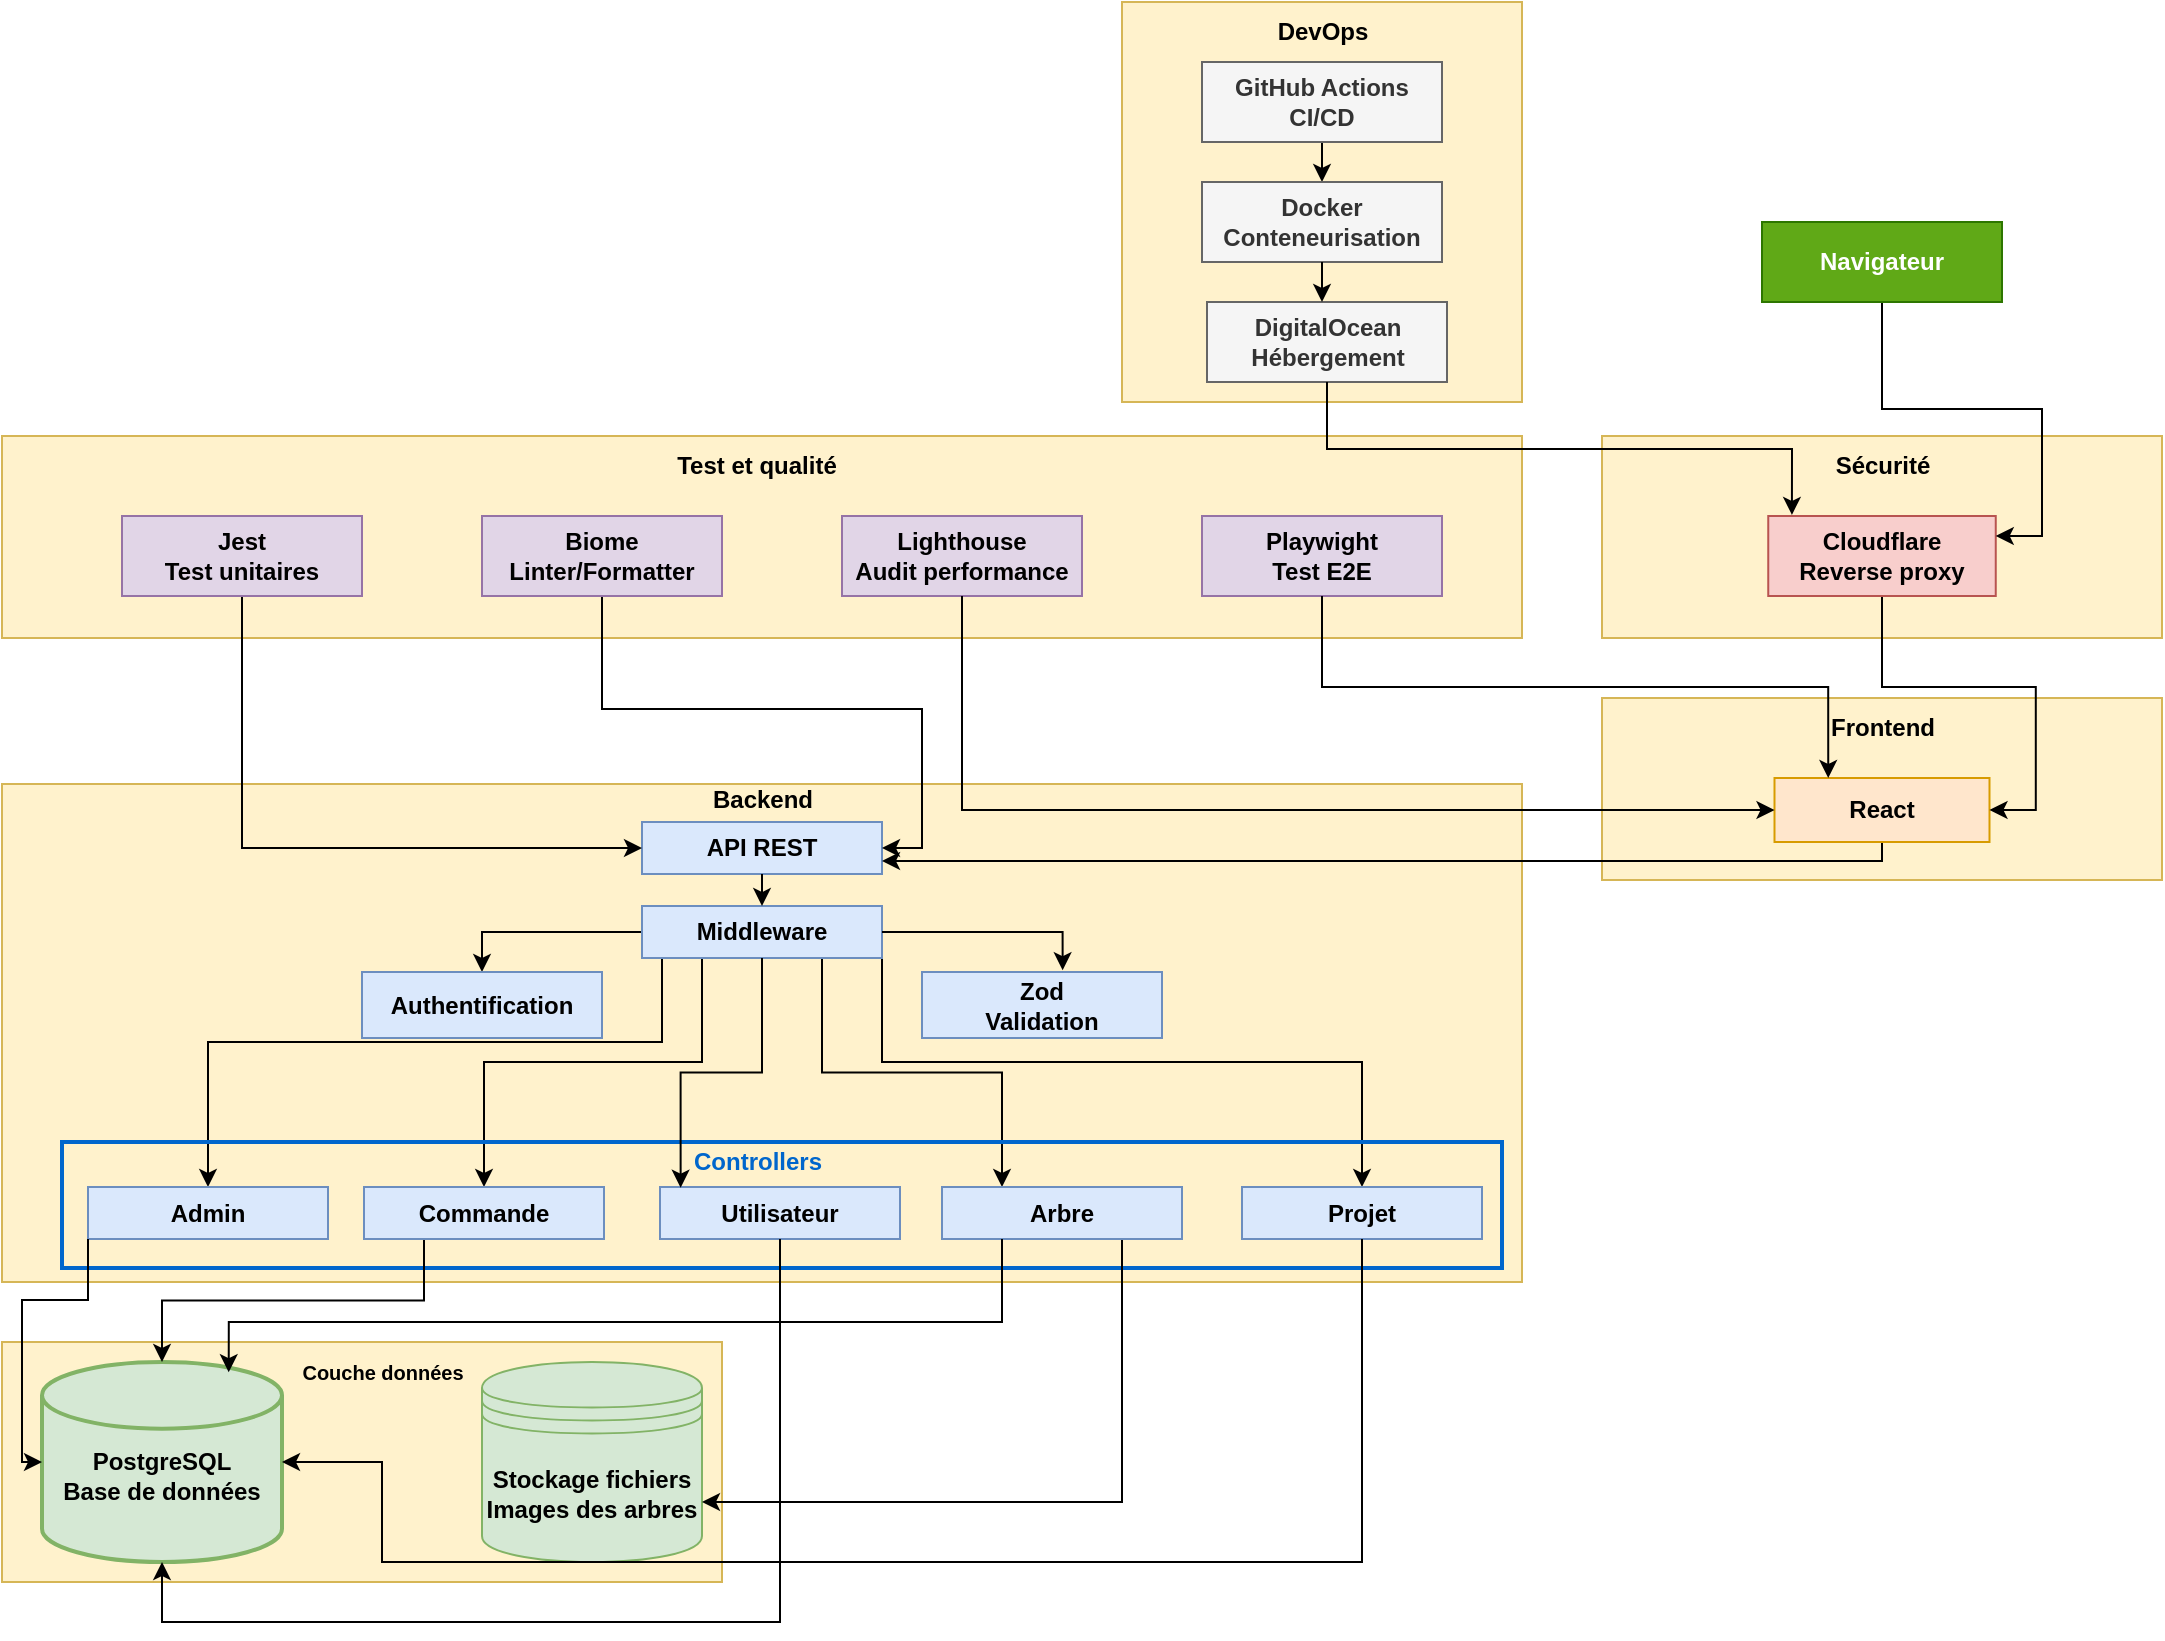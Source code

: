 <mxfile version="26.1.1">
  <diagram name="Page-1" id="77yHzhkBpDY_75MIoMdQ">
    <mxGraphModel dx="1434" dy="879" grid="1" gridSize="10" guides="1" tooltips="1" connect="1" arrows="1" fold="1" page="1" pageScale="1" pageWidth="1169" pageHeight="827" background="#ffffff" math="0" shadow="0">
      <root>
        <mxCell id="0" />
        <mxCell id="1" parent="0" />
        <mxCell id="4cnEXzLIBRk3iNzy9sGW-1" value="" style="rounded=0;whiteSpace=wrap;html=1;fillColor=#fff2cc;strokeColor=#d6b656;" parent="1" vertex="1">
          <mxGeometry x="40" y="680" width="360" height="120" as="geometry" />
        </mxCell>
        <mxCell id="4cnEXzLIBRk3iNzy9sGW-2" value="" style="rounded=0;whiteSpace=wrap;html=1;fillColor=#fff2cc;strokeColor=#d6b656;" parent="1" vertex="1">
          <mxGeometry x="40" y="401" width="760" height="249" as="geometry" />
        </mxCell>
        <mxCell id="4cnEXzLIBRk3iNzy9sGW-3" value="&lt;b&gt;Stockage fichiers&lt;/b&gt;&lt;div&gt;&lt;b&gt;Images des arbres&lt;/b&gt;&lt;/div&gt;" style="shape=datastore;whiteSpace=wrap;html=1;fillColor=#d5e8d4;strokeColor=#82b366;" parent="1" vertex="1">
          <mxGeometry x="280" y="690" width="110" height="100" as="geometry" />
        </mxCell>
        <mxCell id="4cnEXzLIBRk3iNzy9sGW-4" value="&lt;font style=&quot;font-size: 10px;&quot;&gt;&lt;b&gt;Couche données&lt;/b&gt;&lt;/font&gt;" style="text;html=1;align=center;verticalAlign=middle;resizable=0;points=[];autosize=1;strokeColor=none;fillColor=none;" parent="1" vertex="1">
          <mxGeometry x="180" y="680" width="100" height="30" as="geometry" />
        </mxCell>
        <mxCell id="4cnEXzLIBRk3iNzy9sGW-5" value="&lt;div&gt;&lt;b&gt;&lt;br&gt;&lt;/b&gt;&lt;/div&gt;&lt;b&gt;PostgreSQL&lt;/b&gt;&lt;div&gt;&lt;b&gt;Base de données&lt;/b&gt;&lt;/div&gt;" style="strokeWidth=2;html=1;shape=mxgraph.flowchart.database;whiteSpace=wrap;fillColor=#d5e8d4;strokeColor=#82b366;" parent="1" vertex="1">
          <mxGeometry x="60" y="690" width="120" height="100" as="geometry" />
        </mxCell>
        <mxCell id="4cnEXzLIBRk3iNzy9sGW-6" value="&lt;b&gt;API REST&lt;/b&gt;" style="rounded=0;whiteSpace=wrap;html=1;fillColor=#dae8fc;strokeColor=#6c8ebf;" parent="1" vertex="1">
          <mxGeometry x="360" y="420" width="120" height="26" as="geometry" />
        </mxCell>
        <mxCell id="4cnEXzLIBRk3iNzy9sGW-82" style="edgeStyle=orthogonalEdgeStyle;rounded=0;orthogonalLoop=1;jettySize=auto;html=1;exitX=0;exitY=0.5;exitDx=0;exitDy=0;entryX=0.5;entryY=0;entryDx=0;entryDy=0;" parent="1" source="4cnEXzLIBRk3iNzy9sGW-7" target="4cnEXzLIBRk3iNzy9sGW-9" edge="1">
          <mxGeometry relative="1" as="geometry" />
        </mxCell>
        <mxCell id="4cnEXzLIBRk3iNzy9sGW-85" style="edgeStyle=orthogonalEdgeStyle;rounded=0;orthogonalLoop=1;jettySize=auto;html=1;exitX=0.5;exitY=1;exitDx=0;exitDy=0;" parent="1" source="4cnEXzLIBRk3iNzy9sGW-7" target="4cnEXzLIBRk3iNzy9sGW-10" edge="1">
          <mxGeometry relative="1" as="geometry">
            <Array as="points">
              <mxPoint x="370" y="488" />
              <mxPoint x="370" y="530" />
              <mxPoint x="143" y="530" />
            </Array>
          </mxGeometry>
        </mxCell>
        <mxCell id="4cnEXzLIBRk3iNzy9sGW-86" style="edgeStyle=orthogonalEdgeStyle;rounded=0;orthogonalLoop=1;jettySize=auto;html=1;exitX=0.25;exitY=1;exitDx=0;exitDy=0;entryX=0.5;entryY=0;entryDx=0;entryDy=0;" parent="1" source="4cnEXzLIBRk3iNzy9sGW-7" target="4cnEXzLIBRk3iNzy9sGW-12" edge="1">
          <mxGeometry relative="1" as="geometry">
            <Array as="points">
              <mxPoint x="390" y="540" />
              <mxPoint x="281" y="540" />
            </Array>
          </mxGeometry>
        </mxCell>
        <mxCell id="4cnEXzLIBRk3iNzy9sGW-88" style="edgeStyle=orthogonalEdgeStyle;rounded=0;orthogonalLoop=1;jettySize=auto;html=1;exitX=0.75;exitY=1;exitDx=0;exitDy=0;entryX=0.25;entryY=0;entryDx=0;entryDy=0;" parent="1" source="4cnEXzLIBRk3iNzy9sGW-7" target="4cnEXzLIBRk3iNzy9sGW-14" edge="1">
          <mxGeometry relative="1" as="geometry" />
        </mxCell>
        <mxCell id="4cnEXzLIBRk3iNzy9sGW-89" style="edgeStyle=orthogonalEdgeStyle;rounded=0;orthogonalLoop=1;jettySize=auto;html=1;exitX=1;exitY=1;exitDx=0;exitDy=0;" parent="1" source="4cnEXzLIBRk3iNzy9sGW-7" target="4cnEXzLIBRk3iNzy9sGW-84" edge="1">
          <mxGeometry relative="1" as="geometry">
            <Array as="points">
              <mxPoint x="480" y="540" />
              <mxPoint x="720" y="540" />
            </Array>
          </mxGeometry>
        </mxCell>
        <mxCell id="4cnEXzLIBRk3iNzy9sGW-7" value="&lt;b&gt;Middleware&lt;/b&gt;" style="rounded=0;whiteSpace=wrap;html=1;fillColor=#dae8fc;strokeColor=#6c8ebf;" parent="1" vertex="1">
          <mxGeometry x="360" y="462" width="120" height="26" as="geometry" />
        </mxCell>
        <mxCell id="4cnEXzLIBRk3iNzy9sGW-8" value="&lt;b&gt;Zod&lt;/b&gt;&lt;div&gt;&lt;b&gt;Validation&lt;/b&gt;&lt;/div&gt;" style="rounded=0;whiteSpace=wrap;html=1;fillColor=#dae8fc;strokeColor=#6c8ebf;" parent="1" vertex="1">
          <mxGeometry x="500" y="495" width="120" height="33" as="geometry" />
        </mxCell>
        <mxCell id="4cnEXzLIBRk3iNzy9sGW-9" value="&lt;div&gt;&lt;b&gt;Authentification&lt;/b&gt;&lt;/div&gt;" style="rounded=0;whiteSpace=wrap;html=1;fillColor=#dae8fc;strokeColor=#6c8ebf;" parent="1" vertex="1">
          <mxGeometry x="220" y="495" width="120" height="33" as="geometry" />
        </mxCell>
        <mxCell id="4cnEXzLIBRk3iNzy9sGW-16" value="" style="rounded=0;whiteSpace=wrap;html=1;fillColor=none;strokeColor=#0066CC;strokeWidth=2;" parent="1" vertex="1">
          <mxGeometry x="70" y="580" width="720" height="63" as="geometry" />
        </mxCell>
        <mxCell id="4cnEXzLIBRk3iNzy9sGW-10" value="&lt;b&gt;Admin&lt;/b&gt;" style="rounded=0;whiteSpace=wrap;html=1;fillColor=#dae8fc;strokeColor=#6c8ebf;" parent="1" vertex="1">
          <mxGeometry x="83" y="602.5" width="120" height="26" as="geometry" />
        </mxCell>
        <mxCell id="4cnEXzLIBRk3iNzy9sGW-91" style="edgeStyle=orthogonalEdgeStyle;rounded=0;orthogonalLoop=1;jettySize=auto;html=1;exitX=0.25;exitY=1;exitDx=0;exitDy=0;" parent="1" source="4cnEXzLIBRk3iNzy9sGW-12" target="4cnEXzLIBRk3iNzy9sGW-5" edge="1">
          <mxGeometry relative="1" as="geometry" />
        </mxCell>
        <mxCell id="4cnEXzLIBRk3iNzy9sGW-12" value="&lt;b&gt;Commande&lt;/b&gt;" style="rounded=0;whiteSpace=wrap;html=1;fillColor=#dae8fc;strokeColor=#6c8ebf;" parent="1" vertex="1">
          <mxGeometry x="221" y="602.5" width="120" height="26" as="geometry" />
        </mxCell>
        <mxCell id="4cnEXzLIBRk3iNzy9sGW-13" value="&lt;b&gt;Utilisateur&lt;/b&gt;" style="rounded=0;whiteSpace=wrap;html=1;fillColor=#dae8fc;strokeColor=#6c8ebf;" parent="1" vertex="1">
          <mxGeometry x="369" y="602.5" width="120" height="26" as="geometry" />
        </mxCell>
        <mxCell id="4cnEXzLIBRk3iNzy9sGW-98" style="edgeStyle=orthogonalEdgeStyle;rounded=0;orthogonalLoop=1;jettySize=auto;html=1;exitX=0.75;exitY=1;exitDx=0;exitDy=0;entryX=1;entryY=0.7;entryDx=0;entryDy=0;" parent="1" source="4cnEXzLIBRk3iNzy9sGW-14" target="4cnEXzLIBRk3iNzy9sGW-3" edge="1">
          <mxGeometry relative="1" as="geometry" />
        </mxCell>
        <mxCell id="4cnEXzLIBRk3iNzy9sGW-14" value="&lt;b&gt;Arbre&lt;/b&gt;" style="rounded=0;whiteSpace=wrap;html=1;fillColor=#dae8fc;strokeColor=#6c8ebf;" parent="1" vertex="1">
          <mxGeometry x="510" y="602.5" width="120" height="26" as="geometry" />
        </mxCell>
        <mxCell id="4cnEXzLIBRk3iNzy9sGW-15" value="&lt;b&gt;Backend&lt;/b&gt;" style="text;html=1;align=center;verticalAlign=middle;whiteSpace=wrap;rounded=0;" parent="1" vertex="1">
          <mxGeometry x="357.5" y="394" width="125" height="30" as="geometry" />
        </mxCell>
        <mxCell id="4cnEXzLIBRk3iNzy9sGW-17" value="&lt;font style=&quot;color: rgb(0, 102, 204);&quot;&gt;&lt;b style=&quot;&quot;&gt;Controllers&lt;/b&gt;&lt;/font&gt;" style="text;html=1;align=center;verticalAlign=middle;whiteSpace=wrap;rounded=0;" parent="1" vertex="1">
          <mxGeometry x="387.5" y="574.5" width="60" height="30" as="geometry" />
        </mxCell>
        <mxCell id="4cnEXzLIBRk3iNzy9sGW-18" value="" style="endArrow=classic;html=1;rounded=0;" parent="1" source="4cnEXzLIBRk3iNzy9sGW-6" target="4cnEXzLIBRk3iNzy9sGW-7" edge="1">
          <mxGeometry width="50" height="50" relative="1" as="geometry">
            <mxPoint x="419.8" y="461" as="sourcePoint" />
            <mxPoint x="419.8" y="481" as="targetPoint" />
          </mxGeometry>
        </mxCell>
        <mxCell id="4cnEXzLIBRk3iNzy9sGW-39" value="" style="rounded=0;whiteSpace=wrap;html=1;fillColor=#fff2cc;strokeColor=#d6b656;" parent="1" vertex="1">
          <mxGeometry x="840" y="358" width="280" height="91" as="geometry" />
        </mxCell>
        <mxCell id="4cnEXzLIBRk3iNzy9sGW-40" value="&lt;b&gt;Frontend&lt;/b&gt;" style="text;html=1;align=center;verticalAlign=middle;whiteSpace=wrap;rounded=0;" parent="1" vertex="1">
          <mxGeometry x="917.5" y="358" width="125" height="30" as="geometry" />
        </mxCell>
        <mxCell id="4cnEXzLIBRk3iNzy9sGW-72" style="edgeStyle=orthogonalEdgeStyle;rounded=0;orthogonalLoop=1;jettySize=auto;html=1;exitX=0.5;exitY=1;exitDx=0;exitDy=0;entryX=1;entryY=0.75;entryDx=0;entryDy=0;" parent="1" source="4cnEXzLIBRk3iNzy9sGW-42" target="4cnEXzLIBRk3iNzy9sGW-6" edge="1">
          <mxGeometry relative="1" as="geometry">
            <Array as="points">
              <mxPoint x="980" y="440" />
            </Array>
          </mxGeometry>
        </mxCell>
        <mxCell id="4cnEXzLIBRk3iNzy9sGW-42" value="&lt;span style=&quot;text-wrap-mode: nowrap;&quot;&gt;&lt;b&gt;React&lt;/b&gt;&lt;/span&gt;" style="rounded=0;whiteSpace=wrap;html=1;fillColor=#ffe6cc;strokeColor=#d79b00;" parent="1" vertex="1">
          <mxGeometry x="926.25" y="398" width="107.5" height="32" as="geometry" />
        </mxCell>
        <mxCell id="4cnEXzLIBRk3iNzy9sGW-43" value="" style="rounded=0;whiteSpace=wrap;html=1;fillColor=#fff2cc;strokeColor=#d6b656;" parent="1" vertex="1">
          <mxGeometry x="40" y="227" width="760" height="101" as="geometry" />
        </mxCell>
        <mxCell id="4cnEXzLIBRk3iNzy9sGW-44" value="&lt;b&gt;Test et qualité&lt;/b&gt;" style="text;html=1;align=center;verticalAlign=middle;whiteSpace=wrap;rounded=0;" parent="1" vertex="1">
          <mxGeometry x="355" y="227" width="125" height="30" as="geometry" />
        </mxCell>
        <mxCell id="4cnEXzLIBRk3iNzy9sGW-67" style="edgeStyle=orthogonalEdgeStyle;rounded=0;orthogonalLoop=1;jettySize=auto;html=1;exitX=0.5;exitY=1;exitDx=0;exitDy=0;entryX=0;entryY=0.5;entryDx=0;entryDy=0;" parent="1" source="4cnEXzLIBRk3iNzy9sGW-45" target="4cnEXzLIBRk3iNzy9sGW-6" edge="1">
          <mxGeometry relative="1" as="geometry" />
        </mxCell>
        <mxCell id="4cnEXzLIBRk3iNzy9sGW-45" value="&lt;b&gt;Jest&lt;/b&gt;&lt;div&gt;&lt;b&gt;Test unitaires&lt;/b&gt;&lt;/div&gt;" style="rounded=0;whiteSpace=wrap;html=1;fillColor=#e1d5e7;strokeColor=#9673a6;" parent="1" vertex="1">
          <mxGeometry x="100" y="267" width="120" height="40" as="geometry" />
        </mxCell>
        <mxCell id="4cnEXzLIBRk3iNzy9sGW-68" style="edgeStyle=orthogonalEdgeStyle;rounded=0;orthogonalLoop=1;jettySize=auto;html=1;exitX=0.5;exitY=1;exitDx=0;exitDy=0;entryX=1;entryY=0.5;entryDx=0;entryDy=0;" parent="1" source="4cnEXzLIBRk3iNzy9sGW-46" target="4cnEXzLIBRk3iNzy9sGW-6" edge="1">
          <mxGeometry relative="1" as="geometry" />
        </mxCell>
        <mxCell id="4cnEXzLIBRk3iNzy9sGW-46" value="&lt;b&gt;Biome&lt;/b&gt;&lt;div&gt;&lt;b&gt;Linter/Formatter&lt;/b&gt;&lt;/div&gt;" style="rounded=0;whiteSpace=wrap;html=1;fillColor=#e1d5e7;strokeColor=#9673a6;" parent="1" vertex="1">
          <mxGeometry x="280" y="267" width="120" height="40" as="geometry" />
        </mxCell>
        <mxCell id="4cnEXzLIBRk3iNzy9sGW-47" value="&lt;b&gt;Lighthouse&lt;/b&gt;&lt;div&gt;&lt;b&gt;Audit performance&lt;/b&gt;&lt;/div&gt;" style="rounded=0;whiteSpace=wrap;html=1;fillColor=#e1d5e7;strokeColor=#9673a6;" parent="1" vertex="1">
          <mxGeometry x="460" y="267" width="120" height="40" as="geometry" />
        </mxCell>
        <mxCell id="4cnEXzLIBRk3iNzy9sGW-48" value="&lt;b&gt;Playwight&lt;/b&gt;&lt;div&gt;&lt;b&gt;Test E2E&lt;/b&gt;&lt;/div&gt;" style="rounded=0;whiteSpace=wrap;html=1;fillColor=#e1d5e7;strokeColor=#9673a6;" parent="1" vertex="1">
          <mxGeometry x="640" y="267" width="120" height="40" as="geometry" />
        </mxCell>
        <mxCell id="4cnEXzLIBRk3iNzy9sGW-49" value="" style="rounded=0;whiteSpace=wrap;html=1;fillColor=#fff2cc;strokeColor=#d6b656;" parent="1" vertex="1">
          <mxGeometry x="840" y="227" width="280" height="101" as="geometry" />
        </mxCell>
        <mxCell id="4cnEXzLIBRk3iNzy9sGW-71" style="edgeStyle=orthogonalEdgeStyle;rounded=0;orthogonalLoop=1;jettySize=auto;html=1;exitX=0.5;exitY=1;exitDx=0;exitDy=0;entryX=1;entryY=0.5;entryDx=0;entryDy=0;" parent="1" source="4cnEXzLIBRk3iNzy9sGW-51" target="4cnEXzLIBRk3iNzy9sGW-42" edge="1">
          <mxGeometry relative="1" as="geometry" />
        </mxCell>
        <mxCell id="4cnEXzLIBRk3iNzy9sGW-51" value="&lt;span style=&quot;text-wrap-mode: nowrap;&quot;&gt;&lt;b&gt;Cloudflare&lt;/b&gt;&lt;/span&gt;&lt;div&gt;&lt;span style=&quot;text-wrap-mode: nowrap;&quot;&gt;&lt;b&gt;Reverse proxy&lt;/b&gt;&lt;/span&gt;&lt;/div&gt;" style="rounded=0;whiteSpace=wrap;html=1;fillColor=#f8cecc;strokeColor=#b85450;" parent="1" vertex="1">
          <mxGeometry x="923.125" y="267" width="113.75" height="40" as="geometry" />
        </mxCell>
        <mxCell id="4cnEXzLIBRk3iNzy9sGW-52" value="" style="rounded=0;whiteSpace=wrap;html=1;fillColor=#fff2cc;strokeColor=#d6b656;" parent="1" vertex="1">
          <mxGeometry x="600" y="10" width="200" height="200" as="geometry" />
        </mxCell>
        <mxCell id="4cnEXzLIBRk3iNzy9sGW-53" value="&lt;b&gt;DevOps&lt;/b&gt;" style="text;html=1;align=center;verticalAlign=middle;whiteSpace=wrap;rounded=0;" parent="1" vertex="1">
          <mxGeometry x="637.5" y="10" width="125" height="30" as="geometry" />
        </mxCell>
        <mxCell id="4cnEXzLIBRk3iNzy9sGW-63" style="edgeStyle=orthogonalEdgeStyle;rounded=0;orthogonalLoop=1;jettySize=auto;html=1;exitX=0.5;exitY=1;exitDx=0;exitDy=0;entryX=0.5;entryY=0;entryDx=0;entryDy=0;" parent="1" source="4cnEXzLIBRk3iNzy9sGW-54" target="4cnEXzLIBRk3iNzy9sGW-55" edge="1">
          <mxGeometry relative="1" as="geometry" />
        </mxCell>
        <mxCell id="4cnEXzLIBRk3iNzy9sGW-54" value="&lt;b&gt;GitHub Actions&lt;/b&gt;&lt;div&gt;&lt;b&gt;CI/CD&lt;/b&gt;&lt;/div&gt;" style="rounded=0;whiteSpace=wrap;html=1;fillColor=#f5f5f5;strokeColor=#666666;fontColor=#333333;" parent="1" vertex="1">
          <mxGeometry x="640" y="40" width="120" height="40" as="geometry" />
        </mxCell>
        <mxCell id="4cnEXzLIBRk3iNzy9sGW-55" value="&lt;b&gt;Docker&lt;/b&gt;&lt;div&gt;&lt;b&gt;Conteneurisation&lt;/b&gt;&lt;/div&gt;" style="rounded=0;whiteSpace=wrap;html=1;fillColor=#f5f5f5;strokeColor=#666666;fontColor=#333333;" parent="1" vertex="1">
          <mxGeometry x="640" y="100" width="120" height="40" as="geometry" />
        </mxCell>
        <mxCell id="4cnEXzLIBRk3iNzy9sGW-56" value="&lt;div&gt;&lt;b style=&quot;background-color: transparent; color: light-dark(rgb(51, 51, 51), rgb(193, 193, 193));&quot;&gt;DigitalOcean&lt;/b&gt;&lt;/div&gt;&lt;div&gt;&lt;b&gt;Hébergement&lt;/b&gt;&lt;b style=&quot;background-color: transparent; color: light-dark(rgb(51, 51, 51), rgb(193, 193, 193));&quot;&gt;&lt;/b&gt;&lt;/div&gt;" style="rounded=0;whiteSpace=wrap;html=1;fillColor=#f5f5f5;strokeColor=#666666;fontColor=#333333;" parent="1" vertex="1">
          <mxGeometry x="642.5" y="160" width="120" height="40" as="geometry" />
        </mxCell>
        <mxCell id="4cnEXzLIBRk3iNzy9sGW-65" style="edgeStyle=orthogonalEdgeStyle;rounded=0;orthogonalLoop=1;jettySize=auto;html=1;exitX=0.5;exitY=1;exitDx=0;exitDy=0;entryX=1;entryY=0.25;entryDx=0;entryDy=0;" parent="1" source="4cnEXzLIBRk3iNzy9sGW-57" target="4cnEXzLIBRk3iNzy9sGW-51" edge="1">
          <mxGeometry relative="1" as="geometry">
            <mxPoint x="950" y="160" as="sourcePoint" />
            <mxPoint x="950" y="279" as="targetPoint" />
          </mxGeometry>
        </mxCell>
        <mxCell id="4cnEXzLIBRk3iNzy9sGW-57" value="&lt;b&gt;Navigateur&lt;/b&gt;" style="rounded=0;whiteSpace=wrap;html=1;fillColor=#60a917;strokeColor=#2D7600;fontColor=#ffffff;" parent="1" vertex="1">
          <mxGeometry x="920" y="120" width="120" height="40" as="geometry" />
        </mxCell>
        <mxCell id="4cnEXzLIBRk3iNzy9sGW-64" style="edgeStyle=orthogonalEdgeStyle;rounded=0;orthogonalLoop=1;jettySize=auto;html=1;exitX=0.5;exitY=1;exitDx=0;exitDy=0;" parent="1" source="4cnEXzLIBRk3iNzy9sGW-55" edge="1">
          <mxGeometry relative="1" as="geometry">
            <mxPoint x="700" y="160" as="targetPoint" />
          </mxGeometry>
        </mxCell>
        <mxCell id="4cnEXzLIBRk3iNzy9sGW-50" value="&lt;b&gt;Sécurité&lt;/b&gt;" style="text;html=1;align=center;verticalAlign=middle;whiteSpace=wrap;rounded=0;" parent="1" vertex="1">
          <mxGeometry x="917.5" y="227" width="125" height="30" as="geometry" />
        </mxCell>
        <mxCell id="4cnEXzLIBRk3iNzy9sGW-66" style="edgeStyle=orthogonalEdgeStyle;rounded=0;orthogonalLoop=1;jettySize=auto;html=1;exitX=0.5;exitY=1;exitDx=0;exitDy=0;entryX=0.104;entryY=-0.014;entryDx=0;entryDy=0;entryPerimeter=0;" parent="1" source="4cnEXzLIBRk3iNzy9sGW-56" target="4cnEXzLIBRk3iNzy9sGW-51" edge="1">
          <mxGeometry relative="1" as="geometry" />
        </mxCell>
        <mxCell id="4cnEXzLIBRk3iNzy9sGW-69" style="edgeStyle=orthogonalEdgeStyle;rounded=0;orthogonalLoop=1;jettySize=auto;html=1;exitX=0.5;exitY=1;exitDx=0;exitDy=0;entryX=0;entryY=0.5;entryDx=0;entryDy=0;" parent="1" source="4cnEXzLIBRk3iNzy9sGW-47" target="4cnEXzLIBRk3iNzy9sGW-42" edge="1">
          <mxGeometry relative="1" as="geometry">
            <mxPoint x="933" y="460" as="targetPoint" />
          </mxGeometry>
        </mxCell>
        <mxCell id="4cnEXzLIBRk3iNzy9sGW-70" style="edgeStyle=orthogonalEdgeStyle;rounded=0;orthogonalLoop=1;jettySize=auto;html=1;exitX=0.5;exitY=1;exitDx=0;exitDy=0;entryX=0.25;entryY=0;entryDx=0;entryDy=0;" parent="1" source="4cnEXzLIBRk3iNzy9sGW-48" target="4cnEXzLIBRk3iNzy9sGW-42" edge="1">
          <mxGeometry relative="1" as="geometry" />
        </mxCell>
        <mxCell id="4cnEXzLIBRk3iNzy9sGW-83" style="edgeStyle=orthogonalEdgeStyle;rounded=0;orthogonalLoop=1;jettySize=auto;html=1;exitX=1;exitY=0.5;exitDx=0;exitDy=0;entryX=0.586;entryY=-0.027;entryDx=0;entryDy=0;entryPerimeter=0;" parent="1" source="4cnEXzLIBRk3iNzy9sGW-7" target="4cnEXzLIBRk3iNzy9sGW-8" edge="1">
          <mxGeometry relative="1" as="geometry" />
        </mxCell>
        <mxCell id="4cnEXzLIBRk3iNzy9sGW-84" value="&lt;b&gt;Projet&lt;/b&gt;" style="rounded=0;whiteSpace=wrap;html=1;fillColor=#dae8fc;strokeColor=#6c8ebf;" parent="1" vertex="1">
          <mxGeometry x="660" y="602.5" width="120" height="26" as="geometry" />
        </mxCell>
        <mxCell id="4cnEXzLIBRk3iNzy9sGW-87" style="edgeStyle=orthogonalEdgeStyle;rounded=0;orthogonalLoop=1;jettySize=auto;html=1;exitX=0.5;exitY=1;exitDx=0;exitDy=0;entryX=0.086;entryY=0.013;entryDx=0;entryDy=0;entryPerimeter=0;" parent="1" source="4cnEXzLIBRk3iNzy9sGW-7" target="4cnEXzLIBRk3iNzy9sGW-13" edge="1">
          <mxGeometry relative="1" as="geometry" />
        </mxCell>
        <mxCell id="4cnEXzLIBRk3iNzy9sGW-90" style="edgeStyle=orthogonalEdgeStyle;rounded=0;orthogonalLoop=1;jettySize=auto;html=1;exitX=0;exitY=1;exitDx=0;exitDy=0;entryX=0;entryY=0.5;entryDx=0;entryDy=0;entryPerimeter=0;" parent="1" source="4cnEXzLIBRk3iNzy9sGW-10" target="4cnEXzLIBRk3iNzy9sGW-5" edge="1">
          <mxGeometry relative="1" as="geometry">
            <Array as="points">
              <mxPoint x="83" y="659" />
              <mxPoint x="50" y="659" />
              <mxPoint x="50" y="740" />
            </Array>
          </mxGeometry>
        </mxCell>
        <mxCell id="4cnEXzLIBRk3iNzy9sGW-92" style="edgeStyle=orthogonalEdgeStyle;rounded=0;orthogonalLoop=1;jettySize=auto;html=1;exitX=0.5;exitY=1;exitDx=0;exitDy=0;entryX=0.5;entryY=1;entryDx=0;entryDy=0;entryPerimeter=0;" parent="1" source="4cnEXzLIBRk3iNzy9sGW-13" target="4cnEXzLIBRk3iNzy9sGW-5" edge="1">
          <mxGeometry relative="1" as="geometry">
            <Array as="points">
              <mxPoint x="429" y="820" />
              <mxPoint x="120" y="820" />
            </Array>
          </mxGeometry>
        </mxCell>
        <mxCell id="4cnEXzLIBRk3iNzy9sGW-99" style="edgeStyle=orthogonalEdgeStyle;rounded=0;orthogonalLoop=1;jettySize=auto;html=1;exitX=0.25;exitY=1;exitDx=0;exitDy=0;entryX=0.778;entryY=0.051;entryDx=0;entryDy=0;entryPerimeter=0;" parent="1" source="4cnEXzLIBRk3iNzy9sGW-14" target="4cnEXzLIBRk3iNzy9sGW-5" edge="1">
          <mxGeometry relative="1" as="geometry">
            <Array as="points">
              <mxPoint x="540" y="670" />
              <mxPoint x="153" y="670" />
            </Array>
          </mxGeometry>
        </mxCell>
        <mxCell id="4cnEXzLIBRk3iNzy9sGW-100" style="edgeStyle=orthogonalEdgeStyle;rounded=0;orthogonalLoop=1;jettySize=auto;html=1;exitX=0.5;exitY=1;exitDx=0;exitDy=0;entryX=1;entryY=0.5;entryDx=0;entryDy=0;entryPerimeter=0;" parent="1" source="4cnEXzLIBRk3iNzy9sGW-84" target="4cnEXzLIBRk3iNzy9sGW-5" edge="1">
          <mxGeometry relative="1" as="geometry">
            <Array as="points">
              <mxPoint x="720" y="790" />
              <mxPoint x="230" y="790" />
              <mxPoint x="230" y="740" />
            </Array>
          </mxGeometry>
        </mxCell>
      </root>
    </mxGraphModel>
  </diagram>
</mxfile>

